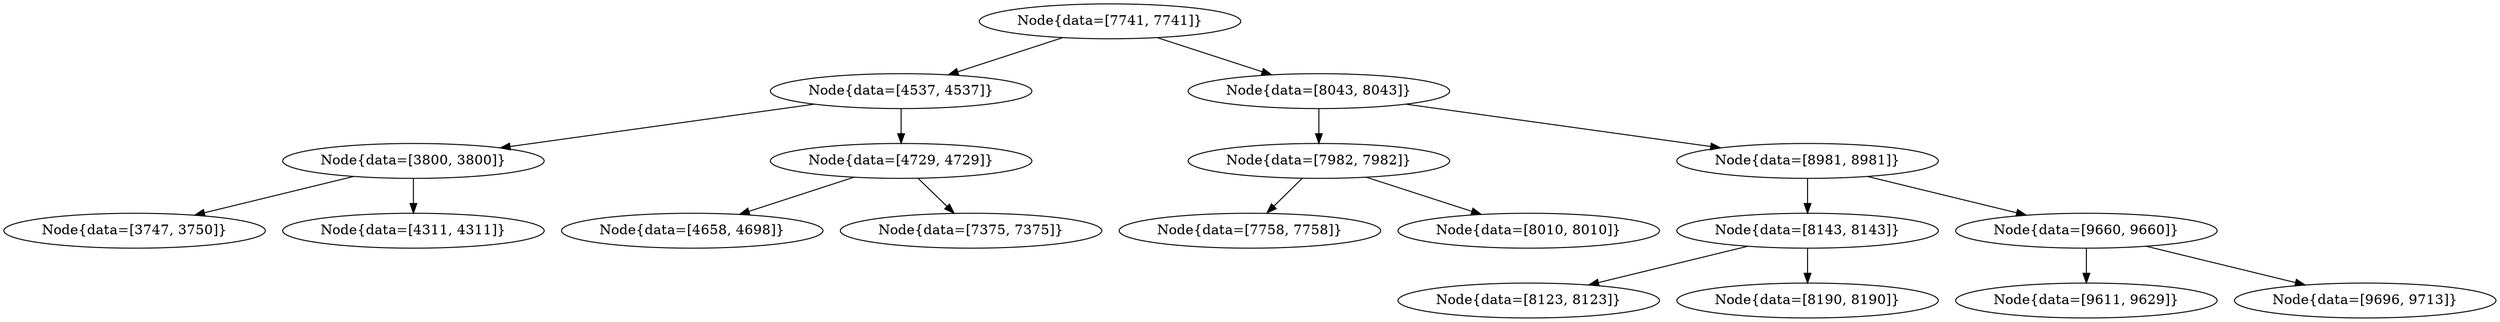 digraph G{
1332205096 [label="Node{data=[7741, 7741]}"]
1332205096 -> 1056110668
1056110668 [label="Node{data=[4537, 4537]}"]
1056110668 -> 351862190
351862190 [label="Node{data=[3800, 3800]}"]
351862190 -> 1142222376
1142222376 [label="Node{data=[3747, 3750]}"]
351862190 -> 892581396
892581396 [label="Node{data=[4311, 4311]}"]
1056110668 -> 480909414
480909414 [label="Node{data=[4729, 4729]}"]
480909414 -> 1340904400
1340904400 [label="Node{data=[4658, 4698]}"]
480909414 -> 753549739
753549739 [label="Node{data=[7375, 7375]}"]
1332205096 -> 79806772
79806772 [label="Node{data=[8043, 8043]}"]
79806772 -> 1214546146
1214546146 [label="Node{data=[7982, 7982]}"]
1214546146 -> 1673394221
1673394221 [label="Node{data=[7758, 7758]}"]
1214546146 -> 497289960
497289960 [label="Node{data=[8010, 8010]}"]
79806772 -> 392605705
392605705 [label="Node{data=[8981, 8981]}"]
392605705 -> 2078888343
2078888343 [label="Node{data=[8143, 8143]}"]
2078888343 -> 1998172759
1998172759 [label="Node{data=[8123, 8123]}"]
2078888343 -> 1247221014
1247221014 [label="Node{data=[8190, 8190]}"]
392605705 -> 1746076333
1746076333 [label="Node{data=[9660, 9660]}"]
1746076333 -> 1497863121
1497863121 [label="Node{data=[9611, 9629]}"]
1746076333 -> 1677068708
1677068708 [label="Node{data=[9696, 9713]}"]
}